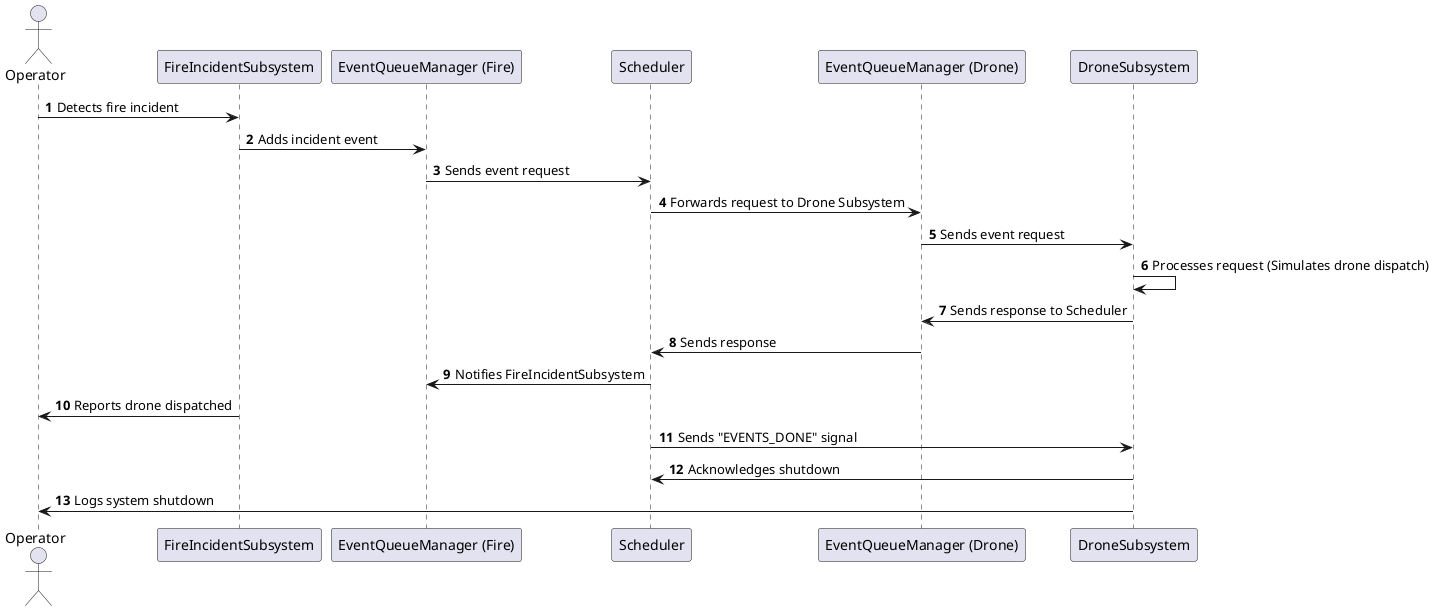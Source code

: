 @startuml
autonumber

actor Operator
participant "FireIncidentSubsystem" as FIS
participant "EventQueueManager (Fire)" as EQF
participant "Scheduler" as SCH
participant "EventQueueManager (Drone)" as EQD
participant "DroneSubsystem" as DS

Operator -> FIS: Detects fire incident
FIS -> EQF: Adds incident event
EQF -> SCH: Sends event request

SCH -> EQD: Forwards request to Drone Subsystem
EQD -> DS: Sends event request
DS -> DS: Processes request (Simulates drone dispatch)
DS -> EQD: Sends response to Scheduler

EQD -> SCH: Sends response
SCH -> EQF: Notifies FireIncidentSubsystem
FIS -> Operator: Reports drone dispatched

SCH -> DS: Sends "EVENTS_DONE" signal
DS -> SCH: Acknowledges shutdown
DS -> Operator: Logs system shutdown

@enduml
